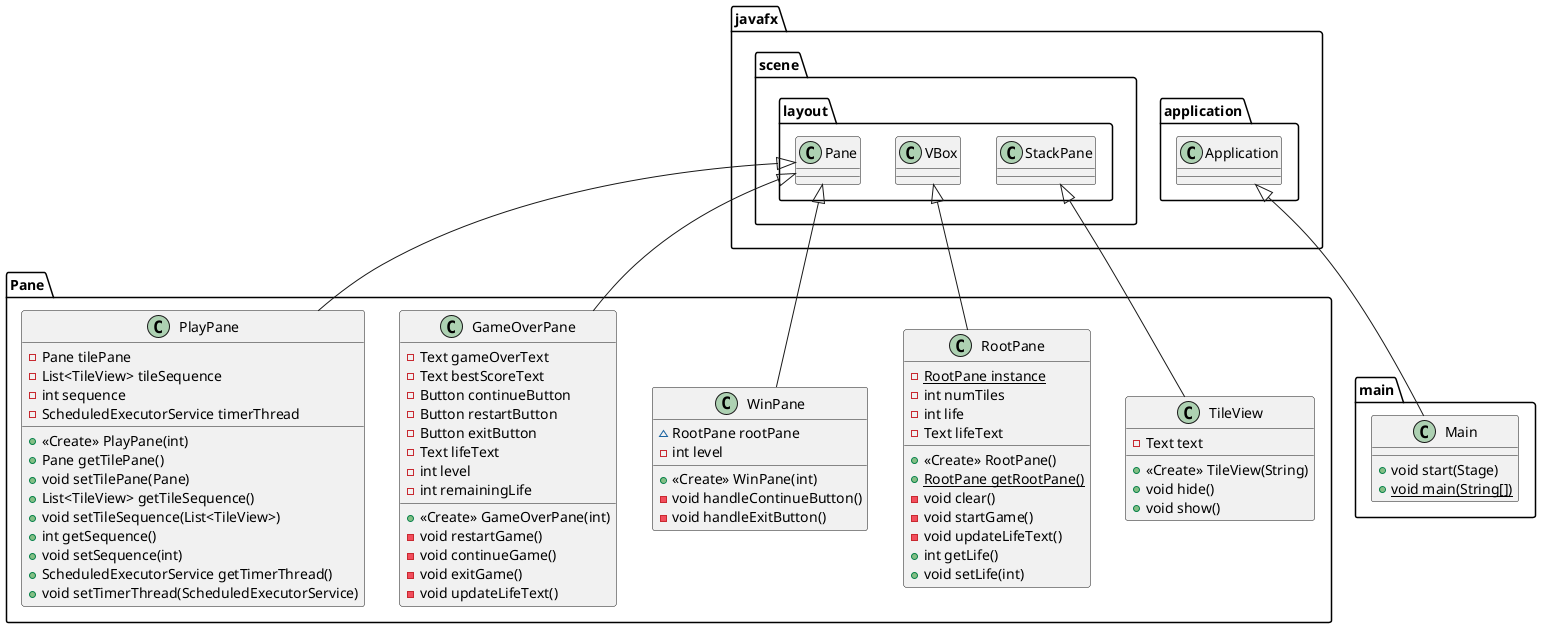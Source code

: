 @startuml
class Pane.TileView {
- Text text
+ <<Create>> TileView(String)
+ void hide()
+ void show()
}
class Pane.PlayPane {
- Pane tilePane
- List<TileView> tileSequence
- int sequence
- ScheduledExecutorService timerThread
+ <<Create>> PlayPane(int)
+ Pane getTilePane()
+ void setTilePane(Pane)
+ List<TileView> getTileSequence()
+ void setTileSequence(List<TileView>)
+ int getSequence()
+ void setSequence(int)
+ ScheduledExecutorService getTimerThread()
+ void setTimerThread(ScheduledExecutorService)
}
class Pane.RootPane {
- {static} RootPane instance
- int numTiles
- int life
- Text lifeText
+ <<Create>> RootPane()
+ {static} RootPane getRootPane()
- void clear()
- void startGame()
- void updateLifeText()
+ int getLife()
+ void setLife(int)
}
class main.Main {
+ void start(Stage)
+ {static} void main(String[])
}
class Pane.GameOverPane {
- Text gameOverText
- Text bestScoreText
- Button continueButton
- Button restartButton
- Button exitButton
- Text lifeText
- int level
- int remainingLife
+ <<Create>> GameOverPane(int)
- void restartGame()
- void continueGame()
- void exitGame()
- void updateLifeText()
}
class Pane.WinPane {
~ RootPane rootPane
- int level
+ <<Create>> WinPane(int)
- void handleContinueButton()
- void handleExitButton()
}


javafx.scene.layout.StackPane <|-- Pane.TileView
javafx.scene.layout.Pane <|-- Pane.PlayPane
javafx.scene.layout.VBox <|-- Pane.RootPane
javafx.application.Application <|-- main.Main
javafx.scene.layout.Pane <|-- Pane.GameOverPane
javafx.scene.layout.Pane <|-- Pane.WinPane
@enduml